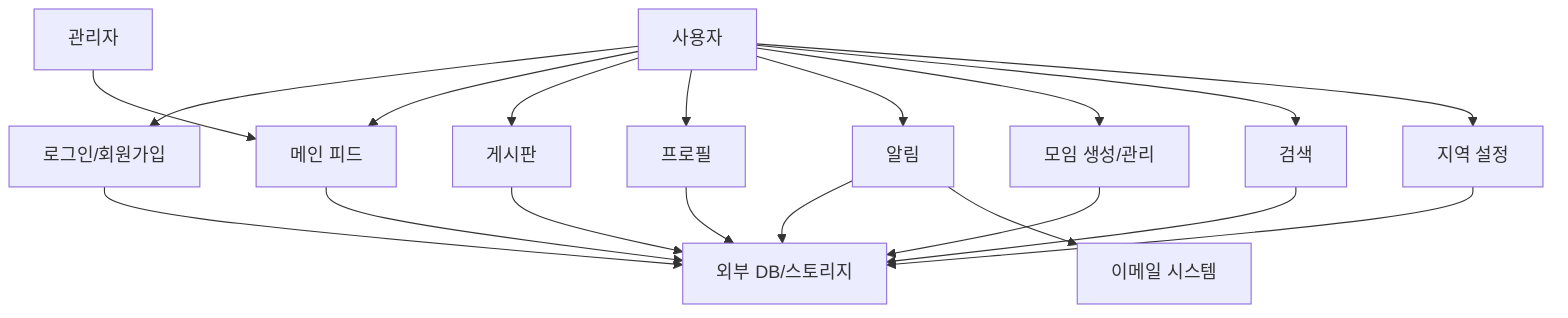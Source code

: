 flowchart TD
    A[사용자] --> B[로그인/회원가입]
    A --> C[메인 피드]
    A --> D[게시판]
    A --> E[프로필]
    A --> F[알림]
    A --> G[모임 생성/관리]
    A --> H[검색]
    A --> I[지역 설정]

    B --> J[외부 DB/스토리지]
    C --> J
    D --> J
    E --> J
    F --> J
    G --> J
    H --> J
    I --> J

    F --> K[이메일 시스템]

    L[관리자] --> C

    %% 설명
    %% A: 사용자, L: 관리자, J: 외부 DB/스토리지, K: 이메일 시스템
